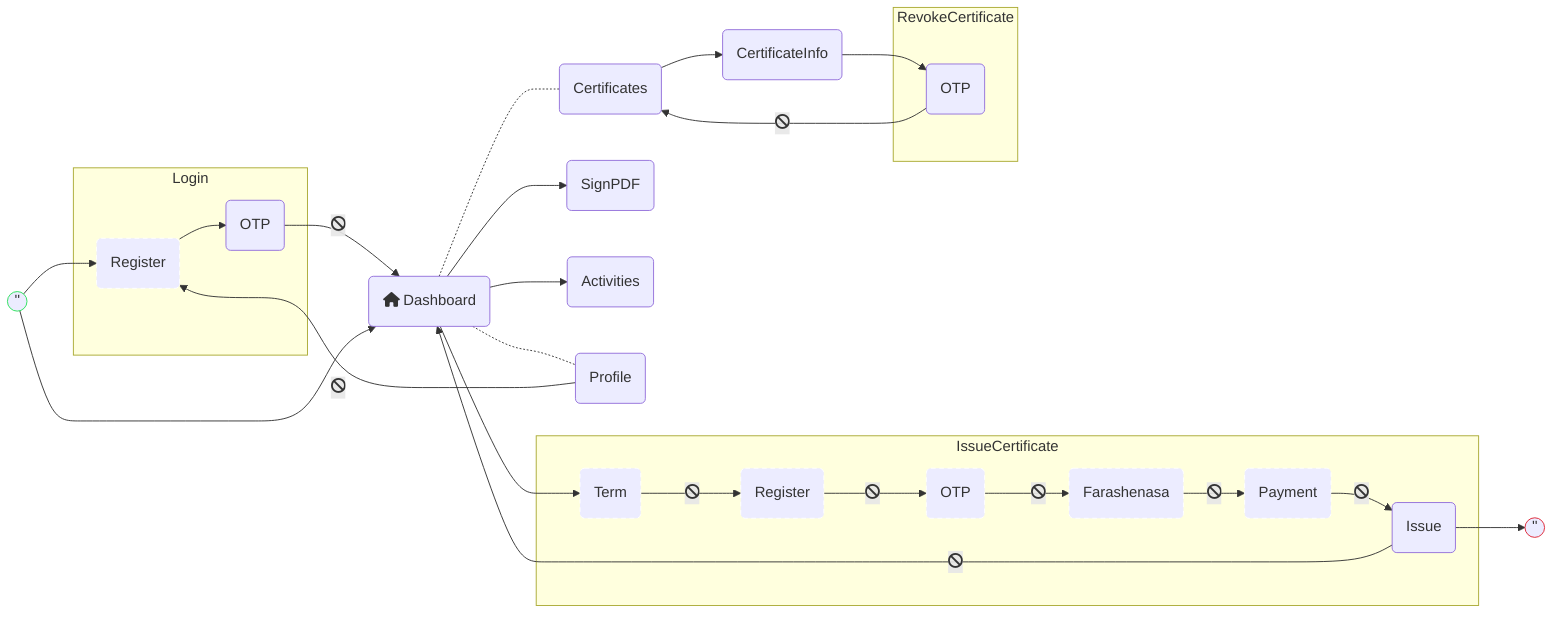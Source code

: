 flowchart LR
    subgraph Login
    Register(Register)
    OTP(OTP)
    end

    subgraph IssueCertificate
    Term(Term)
    Register2(Register)
    OTP2(OTP)
    Farashenasa(Farashenasa)
    Payment(Payment)
    Issue(Issue)
    end

    subgraph RevokeCertificate
    OTP3(OTP)
    end

    Dashboard(fa:fa-house Dashboard)
    SignPDF(SignPDF)
    Activities(Activities)
    Profile(Profile)
    Certificates(Certificates)
    CertificateInfo(CertificateInfo)

    Start((''))
    End((''))

    Start --> Register
    Register --> OTP
    OTP -- fa:fa-ban --> Dashboard

    Start --> Dashboard

    Dashboard --> Term
    Term -- fa:fa-ban --> Register2
    Register2 -- fa:fa-ban --> OTP2
    OTP2 -- fa:fa-ban --> Farashenasa
    Farashenasa -- fa:fa-ban --> Payment
    Payment -- fa:fa-ban --> Issue
    Issue -- fa:fa-ban --> Dashboard
    Issue --> End

    Dashboard --> SignPDF
    Dashboard --> Activities

    Dashboard -.- Profile
    Profile -- fa:fa-ban --> Register

    Dashboard -.- Certificates
    Certificates --> CertificateInfo
    CertificateInfo --> OTP3
    OTP3 -- fa:fa-ban --> Certificates

    classDef start_des stroke:#28e059;
    classDef end_des stroke:#de2333;
    classDef optional stroke:#ffffff,stroke-dasharray: 5 4;

    class Start start_des;
    class End end_des;
    class Term,Register,Register2,OTP2,Farashenasa,Payment optional;